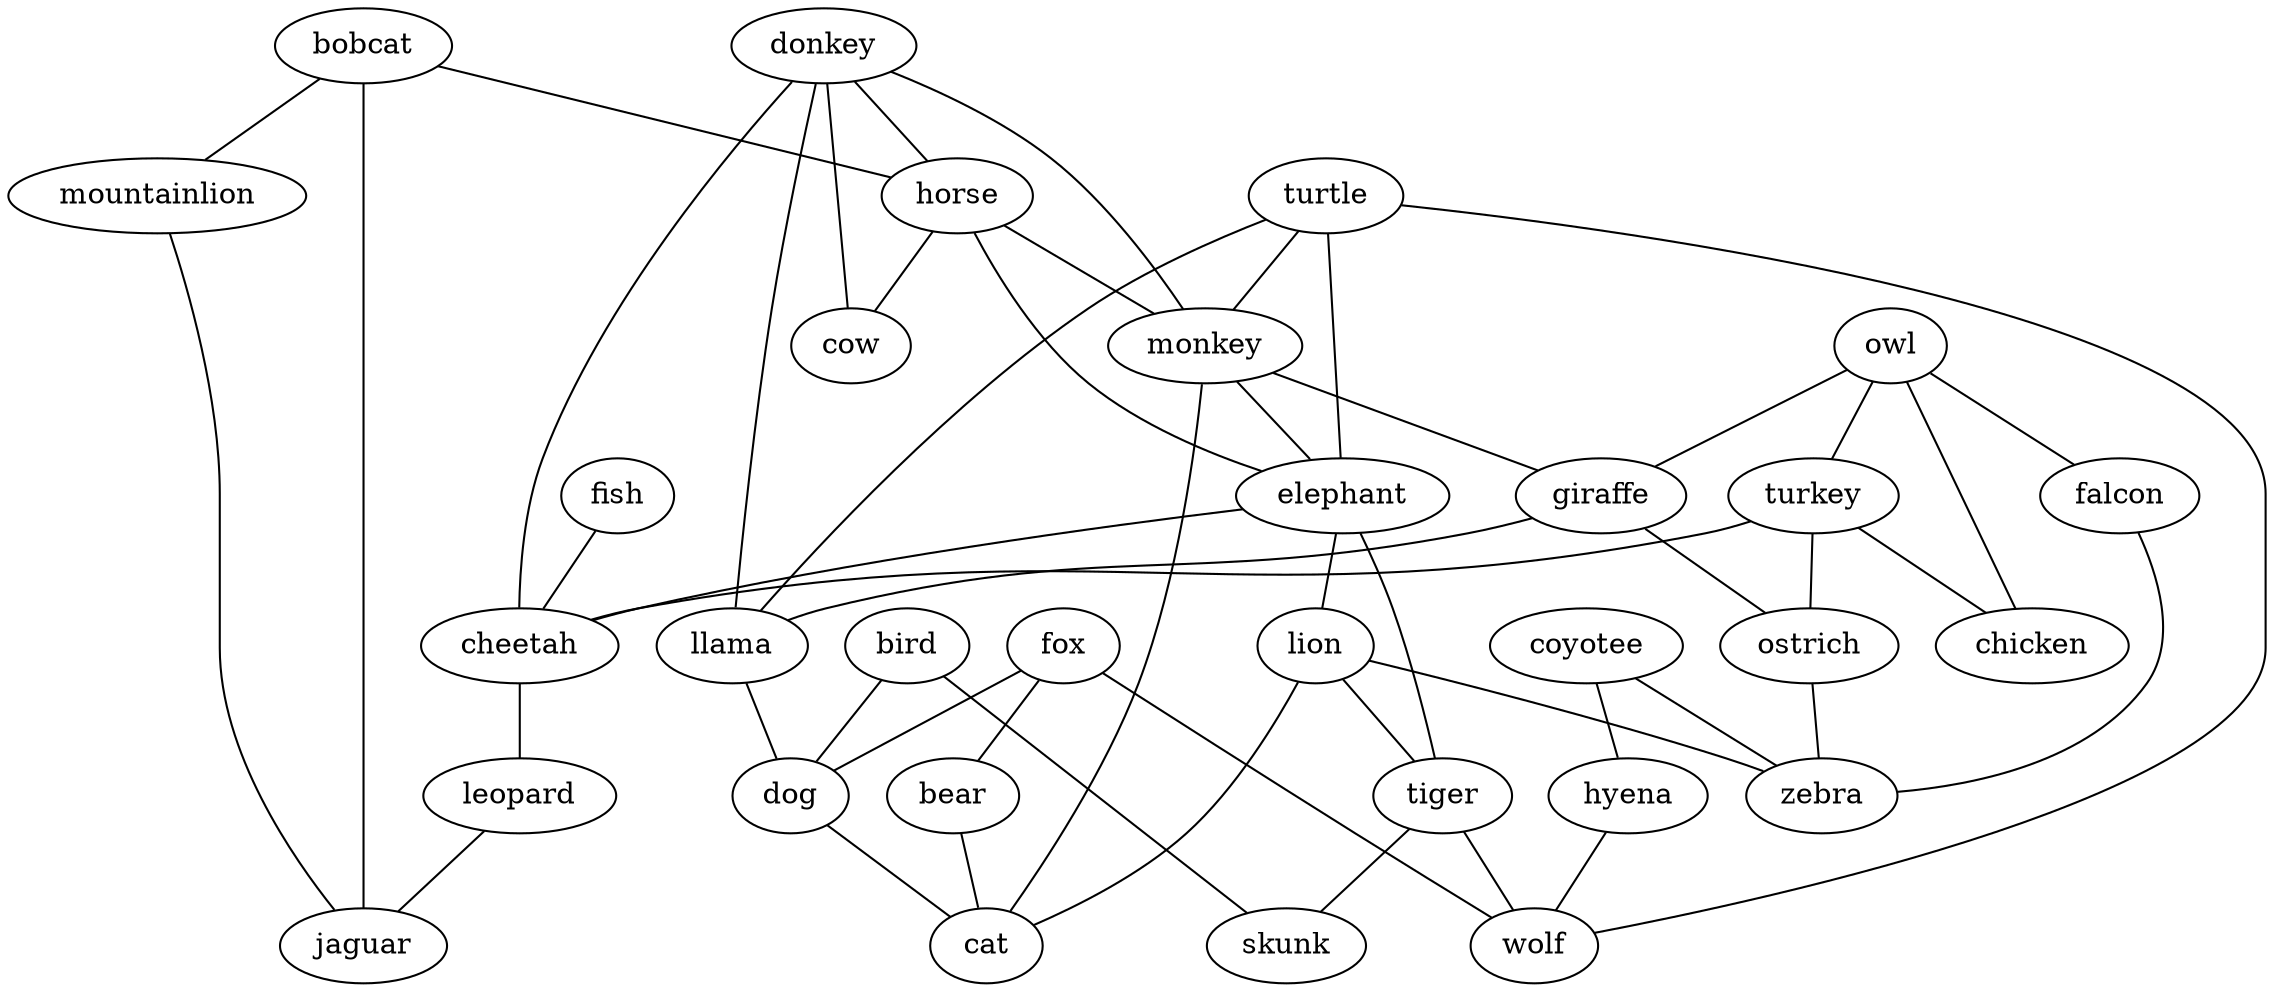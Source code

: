 strict graph  {
	turtle -- monkey	 [weight=1];
	turtle -- elephant	 [weight=1];
	turtle -- llama	 [weight=1];
	turtle -- wolf	 [weight=1];
	owl -- turkey	 [weight=1];
	owl -- giraffe	 [weight=1];
	owl -- falcon	 [weight=1];
	owl -- chicken	 [weight=1];
	donkey -- horse	 [weight=1];
	donkey -- monkey	 [weight=1];
	donkey -- cheetah	 [weight=1];
	donkey -- llama	 [weight=1];
	donkey -- cow	 [weight=1];
	fish -- cheetah	 [weight=1];
	bobcat -- horse	 [weight=1];
	bobcat -- mountainlion	 [weight=1];
	bobcat -- jaguar	 [weight=1];
	turkey -- cheetah	 [weight=1];
	turkey -- ostrich	 [weight=1];
	turkey -- chicken	 [weight=1];
	horse -- monkey	 [weight=1];
	horse -- elephant	 [weight=1];
	horse -- cow	 [weight=1];
	monkey -- elephant	 [weight=1];
	monkey -- giraffe	 [weight=1];
	monkey -- cat	 [weight=1];
	fox -- bear	 [weight=1];
	fox -- dog	 [weight=1];
	fox -- wolf	 [weight=1];
	elephant -- cheetah	 [weight=1];
	elephant -- lion	 [weight=1];
	elephant -- tiger	 [weight=1];
	cheetah -- leopard	 [weight=1];
	bird -- dog	 [weight=1];
	bird -- skunk	 [weight=1];
	coyotee -- hyena	 [weight=1];
	coyotee -- zebra	 [weight=1];
	lion -- tiger	 [weight=1];
	lion -- cat	 [weight=1];
	lion -- zebra	 [weight=1];
	leopard -- jaguar	 [weight=1];
	bear -- cat	 [weight=1];
	tiger -- wolf	 [weight=1];
	tiger -- skunk	 [weight=1];
	giraffe -- llama	 [weight=1];
	giraffe -- ostrich	 [weight=1];
	llama -- dog	 [weight=1];
	falcon -- zebra	 [weight=1];
	ostrich -- zebra	 [weight=1];
	mountainlion -- jaguar	 [weight=1];
	dog -- cat	 [weight=1];
	hyena -- wolf	 [weight=1];
}
